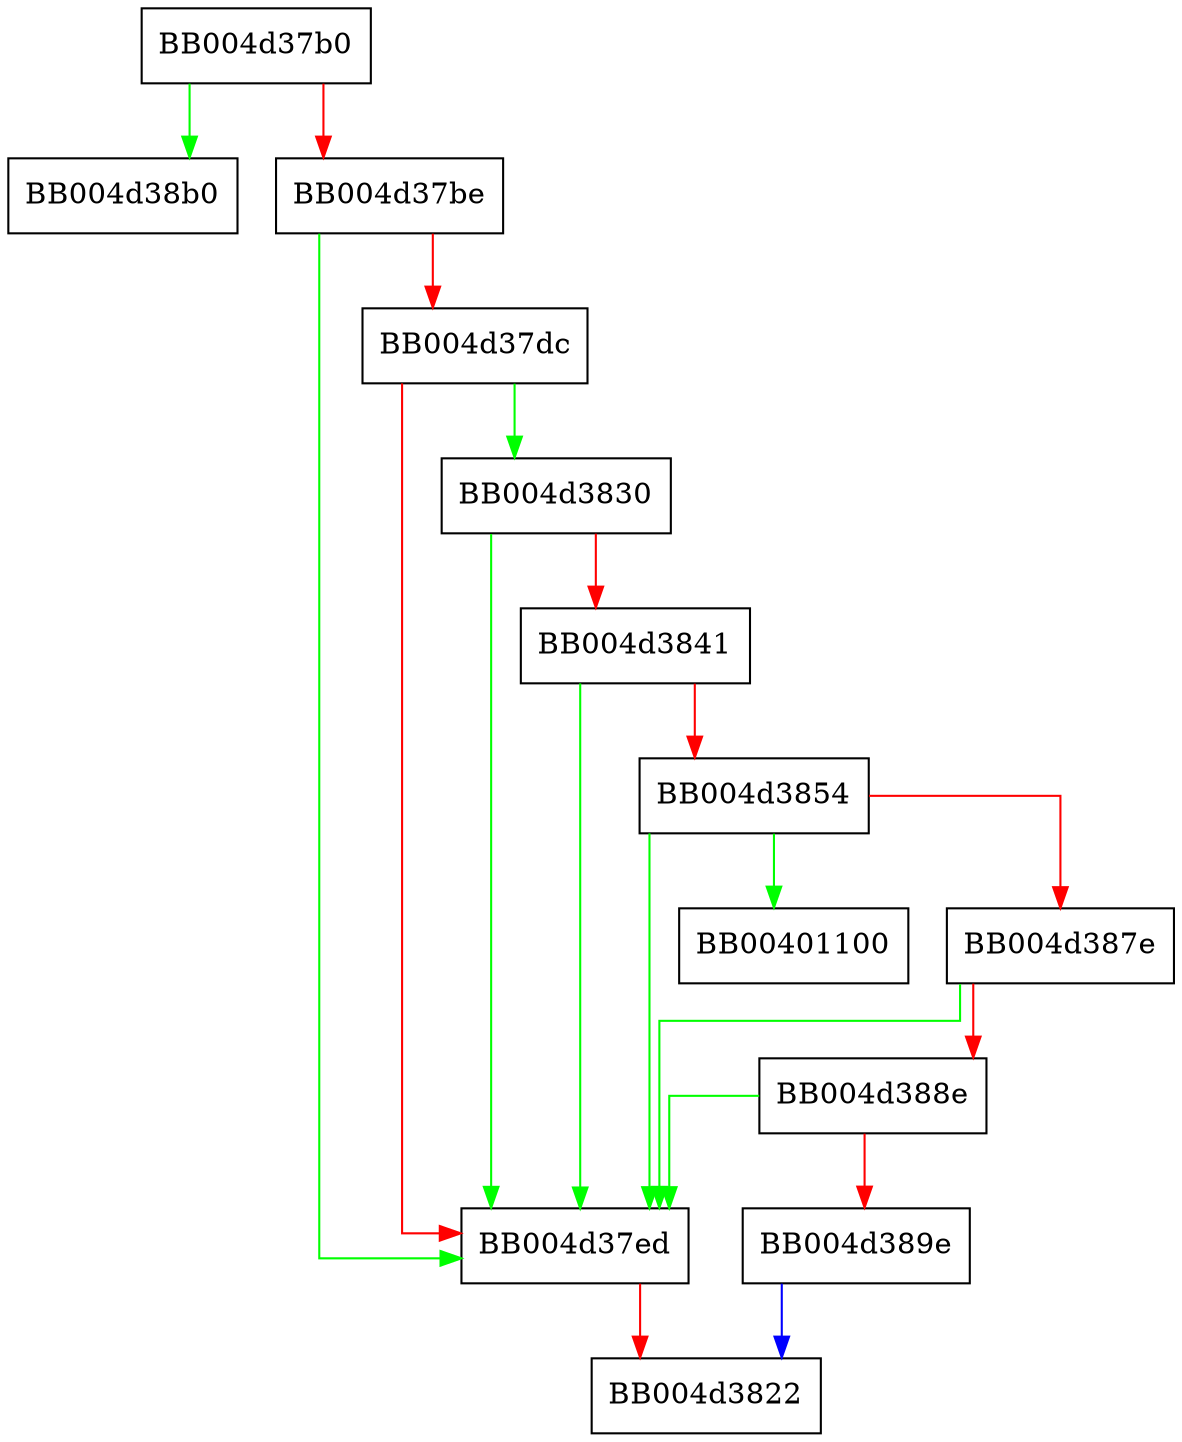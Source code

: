 digraph tls_construct_ctos_server_name {
  node [shape="box"];
  graph [splines=ortho];
  BB004d37b0 -> BB004d38b0 [color="green"];
  BB004d37b0 -> BB004d37be [color="red"];
  BB004d37be -> BB004d37ed [color="green"];
  BB004d37be -> BB004d37dc [color="red"];
  BB004d37dc -> BB004d3830 [color="green"];
  BB004d37dc -> BB004d37ed [color="red"];
  BB004d37ed -> BB004d3822 [color="red"];
  BB004d3830 -> BB004d37ed [color="green"];
  BB004d3830 -> BB004d3841 [color="red"];
  BB004d3841 -> BB004d37ed [color="green"];
  BB004d3841 -> BB004d3854 [color="red"];
  BB004d3854 -> BB00401100 [color="green"];
  BB004d3854 -> BB004d37ed [color="green"];
  BB004d3854 -> BB004d387e [color="red"];
  BB004d387e -> BB004d37ed [color="green"];
  BB004d387e -> BB004d388e [color="red"];
  BB004d388e -> BB004d37ed [color="green"];
  BB004d388e -> BB004d389e [color="red"];
  BB004d389e -> BB004d3822 [color="blue"];
}